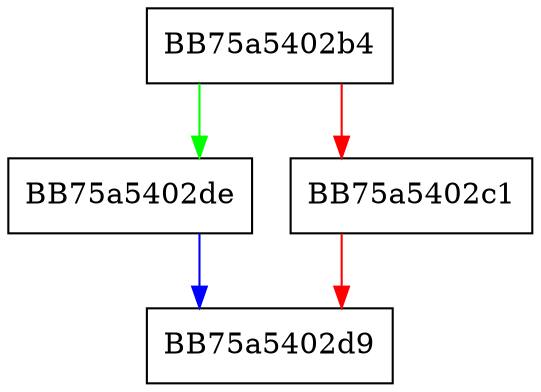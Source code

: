 digraph Hook_free {
  node [shape="box"];
  graph [splines=ortho];
  BB75a5402b4 -> BB75a5402de [color="green"];
  BB75a5402b4 -> BB75a5402c1 [color="red"];
  BB75a5402c1 -> BB75a5402d9 [color="red"];
  BB75a5402de -> BB75a5402d9 [color="blue"];
}